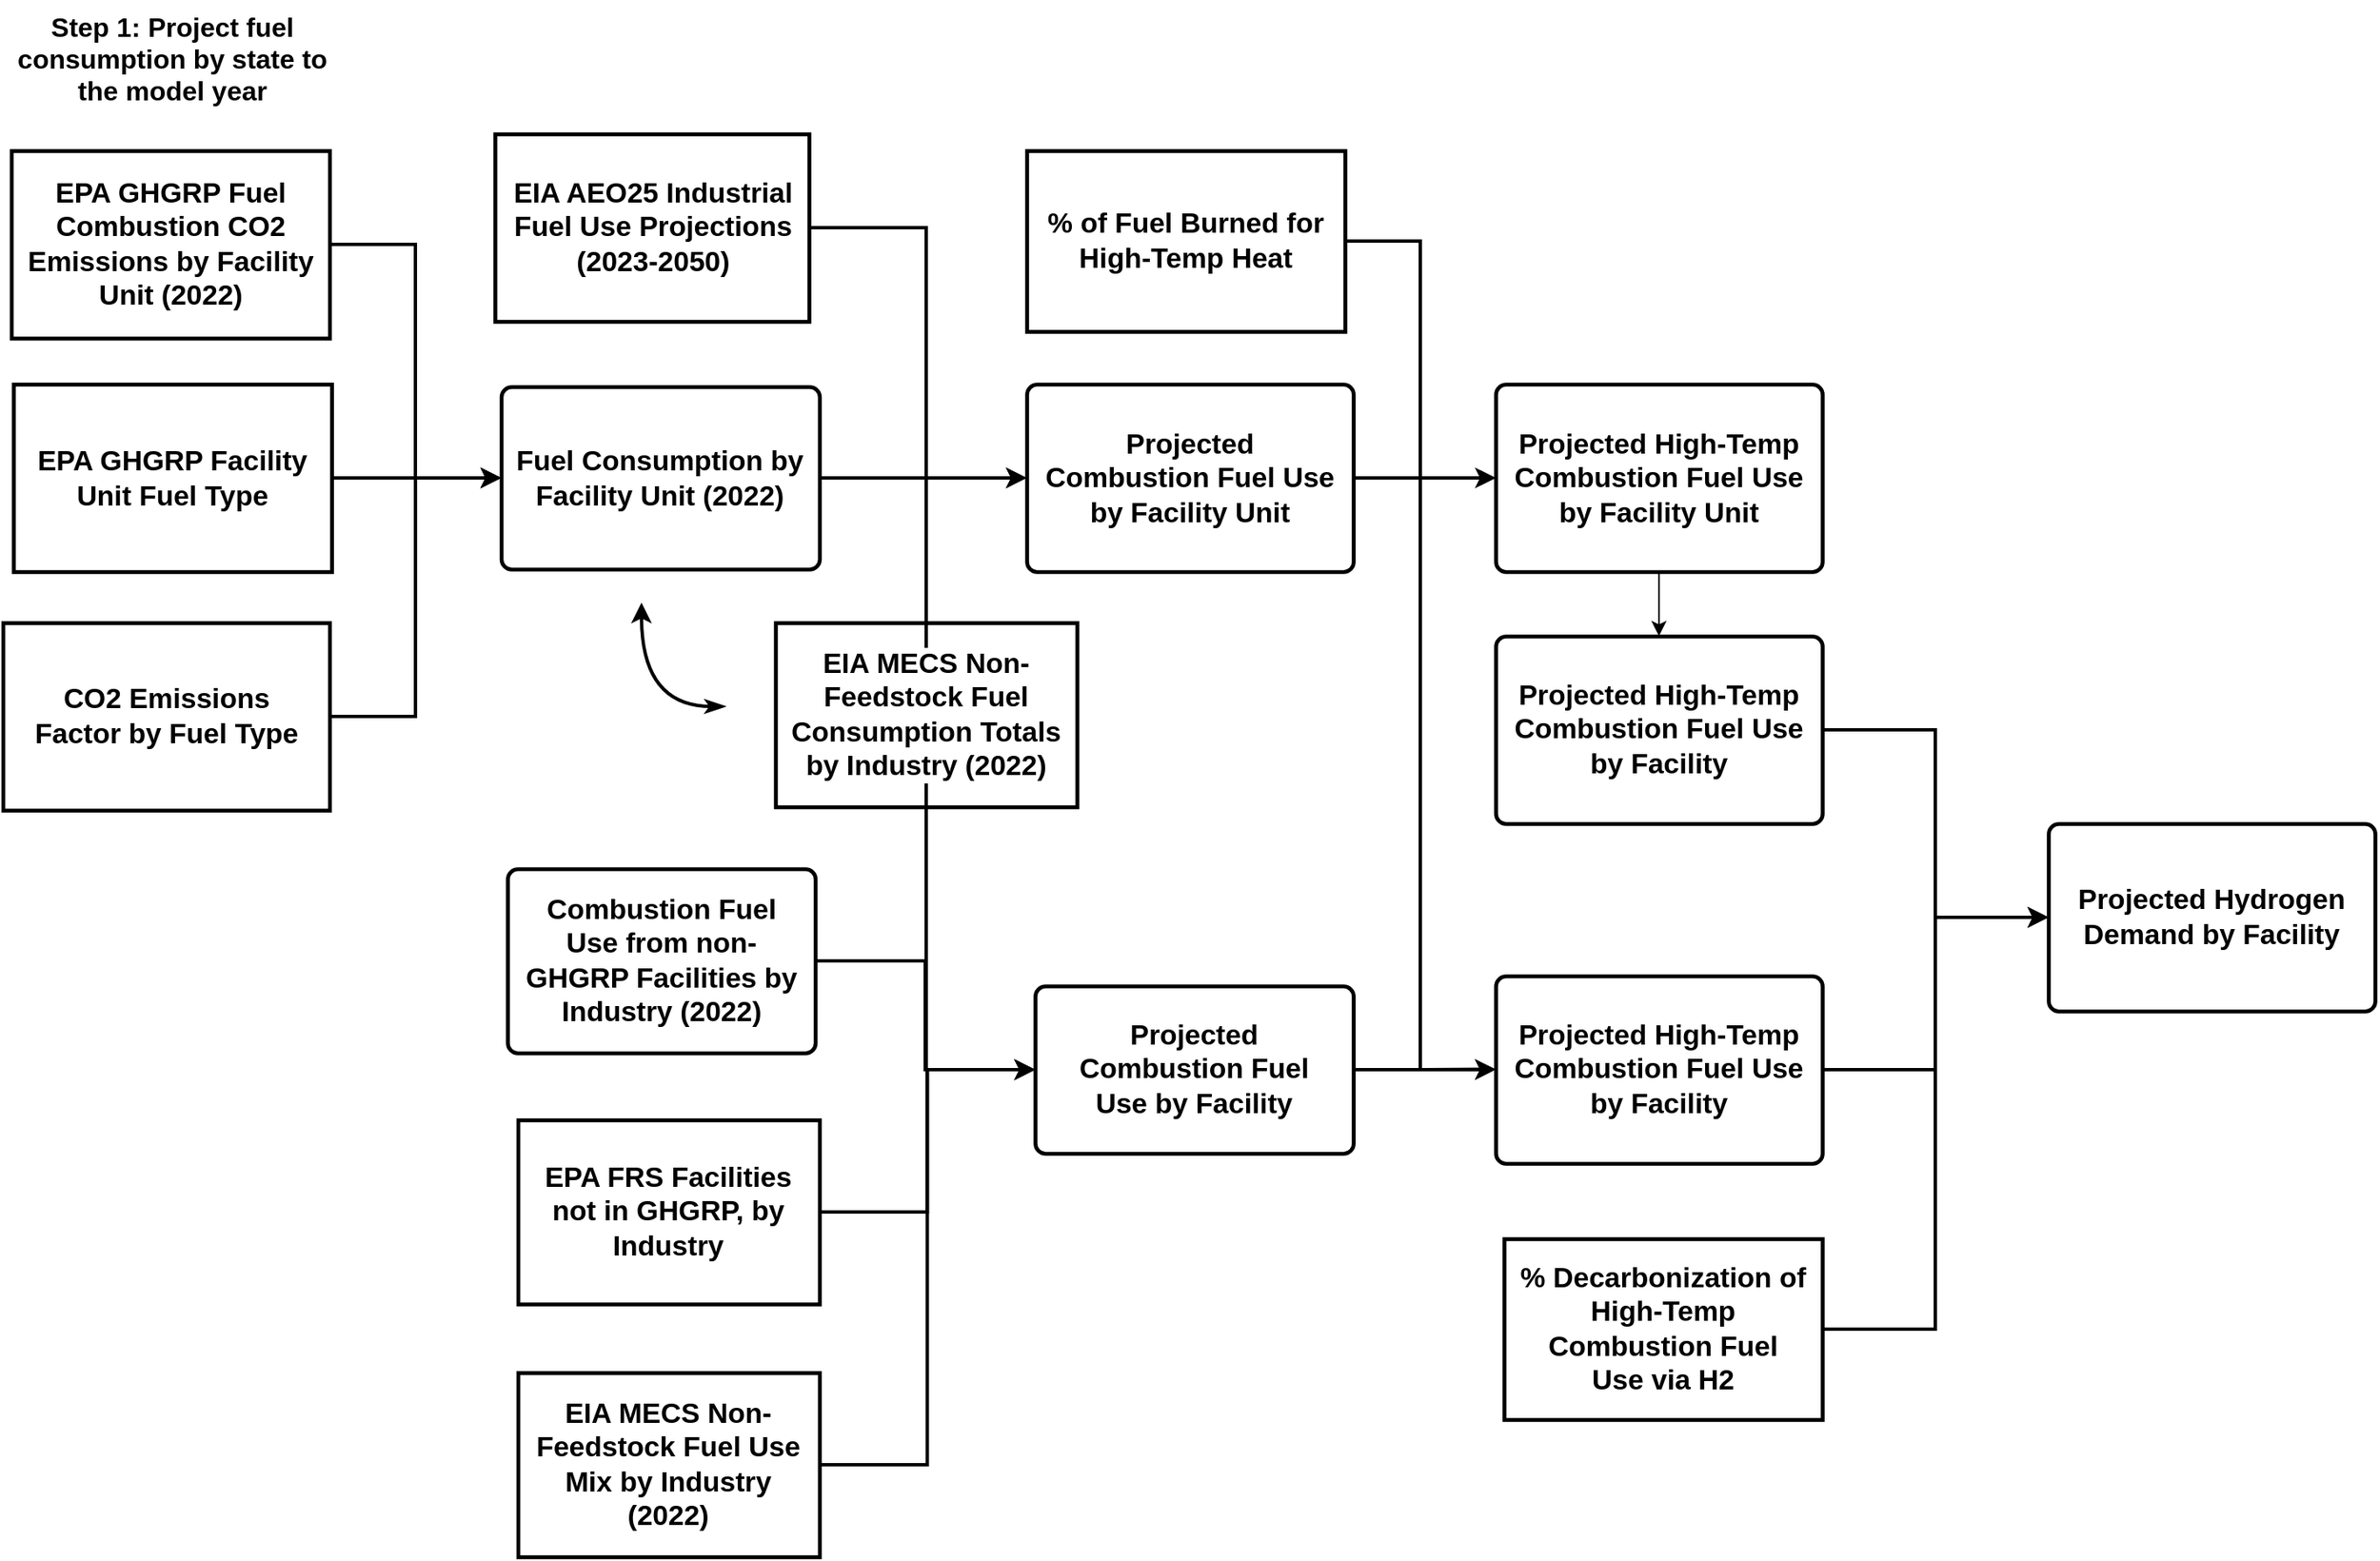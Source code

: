 <mxfile version="28.1.2">
  <diagram name="Page-1" id="Sk-UAw3IjdKQqPnJdrxi">
    <mxGraphModel dx="2427" dy="1507" grid="1" gridSize="10" guides="1" tooltips="1" connect="1" arrows="1" fold="1" page="0" pageScale="1" pageWidth="850" pageHeight="1100" math="0" shadow="0">
      <root>
        <mxCell id="0" />
        <mxCell id="1" parent="0" />
        <mxCell id="2BgXQ9gDA_9UjF-8s2wS-40" style="edgeStyle=orthogonalEdgeStyle;rounded=0;orthogonalLoop=1;jettySize=auto;html=1;entryX=0;entryY=0.5;entryDx=0;entryDy=0;strokeWidth=2;" parent="1" source="2BgXQ9gDA_9UjF-8s2wS-9" target="2BgXQ9gDA_9UjF-8s2wS-35" edge="1">
          <mxGeometry relative="1" as="geometry">
            <Array as="points">
              <mxPoint x="-130" y="-254" />
              <mxPoint x="-130" y="249" />
            </Array>
          </mxGeometry>
        </mxCell>
        <mxCell id="2BgXQ9gDA_9UjF-8s2wS-14" style="edgeStyle=orthogonalEdgeStyle;rounded=0;orthogonalLoop=1;jettySize=auto;html=1;exitX=1;exitY=0.5;exitDx=0;exitDy=0;entryX=0;entryY=0.5;entryDx=0;entryDy=0;strokeWidth=2;" parent="1" source="2BgXQ9gDA_9UjF-8s2wS-5" target="2BgXQ9gDA_9UjF-8s2wS-8" edge="1">
          <mxGeometry relative="1" as="geometry" />
        </mxCell>
        <mxCell id="2BgXQ9gDA_9UjF-8s2wS-5" value="EPA GHGRP Facility Unit Fuel Type" style="html=1;overflow=block;blockSpacing=1;whiteSpace=wrap;fontSize=16.8;fontStyle=1;align=center;spacing=9;strokeOpacity=100;fillOpacity=0;rounded=0;absoluteArcSize=1;arcSize=12;fillColor=#000000;strokeWidth=2.3;lucidId=Bf6ri0L1tkaB;" parent="1" vertex="1">
          <mxGeometry x="-675" y="-160.5" width="190" height="112" as="geometry" />
        </mxCell>
        <mxCell id="2BgXQ9gDA_9UjF-8s2wS-15" style="edgeStyle=orthogonalEdgeStyle;rounded=0;orthogonalLoop=1;jettySize=auto;html=1;entryX=0;entryY=0.5;entryDx=0;entryDy=0;strokeWidth=2;" parent="1" source="2BgXQ9gDA_9UjF-8s2wS-6" target="2BgXQ9gDA_9UjF-8s2wS-8" edge="1">
          <mxGeometry relative="1" as="geometry" />
        </mxCell>
        <mxCell id="2BgXQ9gDA_9UjF-8s2wS-6" value="CO2 Emissions Factor by Fuel Type" style="html=1;overflow=block;blockSpacing=1;whiteSpace=wrap;fontSize=16.8;fontStyle=1;align=center;spacing=9;strokeOpacity=100;fillOpacity=0;rounded=0;absoluteArcSize=1;arcSize=12;fillColor=#000000;strokeWidth=2.3;lucidId=fg6rZgMcyNaT;" parent="1" vertex="1">
          <mxGeometry x="-681.25" y="-18" width="195" height="112" as="geometry" />
        </mxCell>
        <mxCell id="2BgXQ9gDA_9UjF-8s2wS-7" value="&lt;span style=&quot;color: rgb(0, 0, 0); font-family: Helvetica; font-style: normal; font-variant-ligatures: normal; font-variant-caps: normal; letter-spacing: normal; orphans: 2; text-indent: 0px; text-transform: none; widows: 2; word-spacing: 0px; -webkit-text-stroke-width: 0px; white-space: normal; text-decoration-thickness: initial; text-decoration-style: initial; text-decoration-color: initial; float: none; display: inline !important;&quot;&gt;&lt;font style=&quot;font-size: 16px;&quot;&gt;&lt;b&gt;Step 1: Project fuel consumption by state to the model year&lt;/b&gt;&lt;/font&gt;&lt;/span&gt;" style="text;whiteSpace=wrap;html=1;align=center;fontStyle=0" parent="1" vertex="1">
          <mxGeometry x="-678.75" y="-390" width="197.5" height="70" as="geometry" />
        </mxCell>
        <mxCell id="2BgXQ9gDA_9UjF-8s2wS-21" style="edgeStyle=orthogonalEdgeStyle;rounded=0;orthogonalLoop=1;jettySize=auto;html=1;exitX=1;exitY=0.5;exitDx=0;exitDy=0;entryX=0;entryY=0.5;entryDx=0;entryDy=0;strokeWidth=2;" parent="1" source="2BgXQ9gDA_9UjF-8s2wS-8" target="2BgXQ9gDA_9UjF-8s2wS-10" edge="1">
          <mxGeometry relative="1" as="geometry" />
        </mxCell>
        <mxCell id="2BgXQ9gDA_9UjF-8s2wS-8" value="Fuel Consumption by Facility Unit (2022)" style="html=1;overflow=block;blockSpacing=1;whiteSpace=wrap;fontSize=16.8;fontStyle=1;align=center;spacing=9;strokeOpacity=100;fillOpacity=0;rounded=1;absoluteArcSize=1;arcSize=12;fillColor=#000000;strokeWidth=2.3;lucidId=Bf6ri0L1tkaB;" parent="1" vertex="1">
          <mxGeometry x="-383.75" y="-159" width="190" height="109" as="geometry" />
        </mxCell>
        <mxCell id="2BgXQ9gDA_9UjF-8s2wS-41" style="edgeStyle=orthogonalEdgeStyle;rounded=0;orthogonalLoop=1;jettySize=auto;html=1;exitX=1;exitY=0.5;exitDx=0;exitDy=0;entryX=0;entryY=0.5;entryDx=0;entryDy=0;strokeWidth=2;" parent="1" source="2BgXQ9gDA_9UjF-8s2wS-9" target="2BgXQ9gDA_9UjF-8s2wS-10" edge="1">
          <mxGeometry relative="1" as="geometry">
            <Array as="points">
              <mxPoint x="-130" y="-254" />
              <mxPoint x="-130" y="-104" />
            </Array>
          </mxGeometry>
        </mxCell>
        <mxCell id="2BgXQ9gDA_9UjF-8s2wS-9" value="EIA AEO25 Industrial Fuel Use Projections (2023-2050)" style="html=1;overflow=block;blockSpacing=1;whiteSpace=wrap;fontSize=16.8;fontStyle=1;align=center;spacing=9;strokeOpacity=100;fillOpacity=0;rounded=0;absoluteArcSize=1;arcSize=12;strokeWidth=2.3;lucidId=Ra_jEc_tzvwS;" parent="1" vertex="1">
          <mxGeometry x="-387.5" y="-310" width="187.5" height="112" as="geometry" />
        </mxCell>
        <mxCell id="2BgXQ9gDA_9UjF-8s2wS-23" style="edgeStyle=orthogonalEdgeStyle;rounded=0;orthogonalLoop=1;jettySize=auto;html=1;exitX=1;exitY=0.5;exitDx=0;exitDy=0;strokeWidth=2;" parent="1" source="2BgXQ9gDA_9UjF-8s2wS-10" target="2BgXQ9gDA_9UjF-8s2wS-12" edge="1">
          <mxGeometry relative="1" as="geometry" />
        </mxCell>
        <mxCell id="2BgXQ9gDA_9UjF-8s2wS-10" value="Projected Combustion Fuel Use by Facility Unit" style="html=1;overflow=block;blockSpacing=1;whiteSpace=wrap;fontSize=16.8;fontStyle=1;align=center;spacing=9;strokeOpacity=100;fillOpacity=0;rounded=1;absoluteArcSize=1;arcSize=12;fillColor=#FFFFFF;strokeWidth=2.3;lucidId=Bf6ri0L1tkaB;" parent="1" vertex="1">
          <mxGeometry x="-70" y="-160.5" width="195" height="112" as="geometry" />
        </mxCell>
        <mxCell id="2BgXQ9gDA_9UjF-8s2wS-22" style="edgeStyle=orthogonalEdgeStyle;rounded=0;orthogonalLoop=1;jettySize=auto;html=1;exitX=1;exitY=0.5;exitDx=0;exitDy=0;entryX=0;entryY=0.5;entryDx=0;entryDy=0;" parent="1" source="2BgXQ9gDA_9UjF-8s2wS-11" target="2BgXQ9gDA_9UjF-8s2wS-12" edge="1">
          <mxGeometry relative="1" as="geometry" />
        </mxCell>
        <mxCell id="2BgXQ9gDA_9UjF-8s2wS-43" style="edgeStyle=orthogonalEdgeStyle;rounded=0;orthogonalLoop=1;jettySize=auto;html=1;exitX=1;exitY=0.5;exitDx=0;exitDy=0;entryX=0;entryY=0.5;entryDx=0;entryDy=0;strokeWidth=2;" parent="1" source="2BgXQ9gDA_9UjF-8s2wS-11" target="2BgXQ9gDA_9UjF-8s2wS-42" edge="1">
          <mxGeometry relative="1" as="geometry" />
        </mxCell>
        <mxCell id="2BgXQ9gDA_9UjF-8s2wS-11" value="% of Fuel Burned for High-Temp Heat" style="html=1;overflow=block;blockSpacing=1;whiteSpace=wrap;fontSize=16.8;fontStyle=1;align=center;spacing=9;strokeOpacity=100;fillOpacity=0;rounded=0;absoluteArcSize=1;arcSize=12;fillColor=#000000;strokeWidth=2.3;lucidId=Bf6ri0L1tkaB;" parent="1" vertex="1">
          <mxGeometry x="-70" y="-300" width="190" height="108" as="geometry" />
        </mxCell>
        <mxCell id="sNm1VXjRkImq6HYzUvwD-4" style="edgeStyle=orthogonalEdgeStyle;rounded=0;orthogonalLoop=1;jettySize=auto;html=1;exitX=0.5;exitY=1;exitDx=0;exitDy=0;entryX=0.5;entryY=0;entryDx=0;entryDy=0;" edge="1" parent="1" source="2BgXQ9gDA_9UjF-8s2wS-12" target="sNm1VXjRkImq6HYzUvwD-3">
          <mxGeometry relative="1" as="geometry" />
        </mxCell>
        <mxCell id="2BgXQ9gDA_9UjF-8s2wS-12" value="Projected High-Temp Combustion Fuel Use by Facility Unit" style="html=1;overflow=block;blockSpacing=1;whiteSpace=wrap;fontSize=16.8;fontStyle=1;align=center;spacing=9;strokeOpacity=100;fillOpacity=0;rounded=1;absoluteArcSize=1;arcSize=12;fillColor=#000000;strokeWidth=2.3;lucidId=Bf6ri0L1tkaB;" parent="1" vertex="1">
          <mxGeometry x="210" y="-160.5" width="195" height="112" as="geometry" />
        </mxCell>
        <mxCell id="2BgXQ9gDA_9UjF-8s2wS-18" style="edgeStyle=orthogonalEdgeStyle;rounded=0;orthogonalLoop=1;jettySize=auto;html=1;entryX=0;entryY=0.5;entryDx=0;entryDy=0;strokeWidth=2;" parent="1" source="2BgXQ9gDA_9UjF-8s2wS-17" target="2BgXQ9gDA_9UjF-8s2wS-8" edge="1">
          <mxGeometry relative="1" as="geometry">
            <Array as="points">
              <mxPoint x="-435" y="-244" />
              <mxPoint x="-435" y="-104" />
            </Array>
          </mxGeometry>
        </mxCell>
        <mxCell id="2BgXQ9gDA_9UjF-8s2wS-17" value="EPA GHGRP Fuel Combustion CO2 Emissions by Facility Unit (2022)" style="html=1;overflow=block;blockSpacing=1;whiteSpace=wrap;fontSize=16.8;fontStyle=1;align=center;spacing=9;strokeOpacity=100;fillOpacity=0;rounded=0;absoluteArcSize=1;arcSize=12;fillColor=#000000;strokeWidth=2.3;lucidId=Bf6ri0L1tkaB;" parent="1" vertex="1">
          <mxGeometry x="-676.25" y="-300" width="190" height="112" as="geometry" />
        </mxCell>
        <mxCell id="2BgXQ9gDA_9UjF-8s2wS-31" style="edgeStyle=orthogonalEdgeStyle;rounded=0;orthogonalLoop=1;jettySize=auto;html=1;curved=1;endArrow=classicThin;endFill=1;startArrow=classic;startFill=1;strokeWidth=2;" parent="1" edge="1">
          <mxGeometry relative="1" as="geometry">
            <mxPoint x="-300" y="-30" as="sourcePoint" />
            <mxPoint x="-250" y="32" as="targetPoint" />
            <Array as="points">
              <mxPoint x="-300" y="32" />
            </Array>
          </mxGeometry>
        </mxCell>
        <mxCell id="2BgXQ9gDA_9UjF-8s2wS-36" style="edgeStyle=orthogonalEdgeStyle;rounded=0;orthogonalLoop=1;jettySize=auto;html=1;exitX=1;exitY=0.5;exitDx=0;exitDy=0;entryX=0;entryY=0.5;entryDx=0;entryDy=0;strokeWidth=2;" parent="1" source="2BgXQ9gDA_9UjF-8s2wS-33" target="2BgXQ9gDA_9UjF-8s2wS-35" edge="1">
          <mxGeometry relative="1" as="geometry" />
        </mxCell>
        <mxCell id="2BgXQ9gDA_9UjF-8s2wS-33" value="Combustion&amp;nbsp;Fuel Use from non-GHGRP Facilities by Industry (2022)" style="html=1;overflow=block;blockSpacing=1;whiteSpace=wrap;fontSize=16.8;fontStyle=1;align=center;spacing=9;strokeOpacity=100;fillOpacity=0;rounded=1;absoluteArcSize=1;arcSize=12;fillColor=#000000;strokeWidth=2.3;lucidId=fg6rZgMcyNaT;" parent="1" vertex="1">
          <mxGeometry x="-380" y="129" width="183.75" height="110" as="geometry" />
        </mxCell>
        <mxCell id="2BgXQ9gDA_9UjF-8s2wS-38" style="edgeStyle=orthogonalEdgeStyle;rounded=0;orthogonalLoop=1;jettySize=auto;html=1;entryX=0;entryY=0.5;entryDx=0;entryDy=0;strokeWidth=2;" parent="1" source="2BgXQ9gDA_9UjF-8s2wS-34" target="2BgXQ9gDA_9UjF-8s2wS-35" edge="1">
          <mxGeometry relative="1" as="geometry" />
        </mxCell>
        <mxCell id="2BgXQ9gDA_9UjF-8s2wS-34" value="EPA FRS Facilities not in GHGRP, by Industry" style="html=1;overflow=block;blockSpacing=1;whiteSpace=wrap;fontSize=16.8;fontStyle=1;align=center;spacing=9;strokeOpacity=100;fillOpacity=0;rounded=0;absoluteArcSize=1;arcSize=12;fillColor=#000000;strokeWidth=2.3;lucidId=Bf6ri0L1tkaB;" parent="1" vertex="1">
          <mxGeometry x="-373.75" y="279" width="180" height="110" as="geometry" />
        </mxCell>
        <mxCell id="2BgXQ9gDA_9UjF-8s2wS-44" style="edgeStyle=orthogonalEdgeStyle;rounded=0;orthogonalLoop=1;jettySize=auto;html=1;exitX=1;exitY=0.5;exitDx=0;exitDy=0;strokeWidth=2;" parent="1" source="2BgXQ9gDA_9UjF-8s2wS-35" edge="1">
          <mxGeometry relative="1" as="geometry">
            <mxPoint x="210" y="248.75" as="targetPoint" />
          </mxGeometry>
        </mxCell>
        <mxCell id="2BgXQ9gDA_9UjF-8s2wS-35" value="Projected Combustion Fuel Use by Facility" style="html=1;overflow=block;blockSpacing=1;whiteSpace=wrap;fontSize=16.8;fontStyle=1;align=center;spacing=9;strokeOpacity=100;fillOpacity=0;rounded=1;absoluteArcSize=1;arcSize=12;fillColor=#000000;strokeWidth=2.3;lucidId=fg6rZgMcyNaT;" parent="1" vertex="1">
          <mxGeometry x="-65" y="199" width="190" height="100" as="geometry" />
        </mxCell>
        <mxCell id="2BgXQ9gDA_9UjF-8s2wS-32" value="EIA MECS Non-Feedstock Fuel Consumption Totals by Industry (2022)" style="html=1;overflow=block;blockSpacing=1;whiteSpace=wrap;fontSize=16.8;fontStyle=1;align=center;spacing=9;strokeOpacity=100;fillOpacity=0;rounded=0;absoluteArcSize=1;arcSize=12;strokeWidth=2.3;lucidId=Bf6ri0L1tkaB;fillColor=default;labelBackgroundColor=default;labelBorderColor=none;textShadow=0;fontColor=default;" parent="1" vertex="1">
          <mxGeometry x="-220" y="-18" width="180" height="110" as="geometry" />
        </mxCell>
        <mxCell id="sNm1VXjRkImq6HYzUvwD-9" style="edgeStyle=orthogonalEdgeStyle;rounded=0;orthogonalLoop=1;jettySize=auto;html=1;exitX=1;exitY=0.5;exitDx=0;exitDy=0;entryX=0;entryY=0.5;entryDx=0;entryDy=0;strokeWidth=2;" edge="1" parent="1" source="2BgXQ9gDA_9UjF-8s2wS-42" target="sNm1VXjRkImq6HYzUvwD-8">
          <mxGeometry relative="1" as="geometry" />
        </mxCell>
        <mxCell id="2BgXQ9gDA_9UjF-8s2wS-42" value="Projected High-Temp Combustion Fuel Use by Facility" style="html=1;overflow=block;blockSpacing=1;whiteSpace=wrap;fontSize=16.8;fontStyle=1;align=center;spacing=9;strokeOpacity=100;fillOpacity=0;rounded=1;absoluteArcSize=1;arcSize=12;fillColor=#000000;strokeWidth=2.3;lucidId=Bf6ri0L1tkaB;" parent="1" vertex="1">
          <mxGeometry x="210" y="193" width="195" height="112" as="geometry" />
        </mxCell>
        <mxCell id="2BgXQ9gDA_9UjF-8s2wS-46" style="edgeStyle=orthogonalEdgeStyle;rounded=0;orthogonalLoop=1;jettySize=auto;html=1;exitX=1;exitY=0.5;exitDx=0;exitDy=0;entryX=0;entryY=0.5;entryDx=0;entryDy=0;strokeWidth=2;" parent="1" source="2BgXQ9gDA_9UjF-8s2wS-45" target="2BgXQ9gDA_9UjF-8s2wS-35" edge="1">
          <mxGeometry relative="1" as="geometry" />
        </mxCell>
        <mxCell id="2BgXQ9gDA_9UjF-8s2wS-45" value="EIA MECS Non-Feedstock Fuel Use Mix by Industry (2022)" style="html=1;overflow=block;blockSpacing=1;whiteSpace=wrap;fontSize=16.8;fontStyle=1;align=center;spacing=9;strokeOpacity=100;fillOpacity=0;rounded=0;absoluteArcSize=1;arcSize=12;strokeWidth=2.3;lucidId=Bf6ri0L1tkaB;" parent="1" vertex="1">
          <mxGeometry x="-373.75" y="430" width="180" height="110" as="geometry" />
        </mxCell>
        <mxCell id="sNm1VXjRkImq6HYzUvwD-10" style="edgeStyle=orthogonalEdgeStyle;rounded=0;orthogonalLoop=1;jettySize=auto;html=1;exitX=1;exitY=0.5;exitDx=0;exitDy=0;entryX=0;entryY=0.5;entryDx=0;entryDy=0;strokeWidth=2;" edge="1" parent="1" source="sNm1VXjRkImq6HYzUvwD-3" target="sNm1VXjRkImq6HYzUvwD-8">
          <mxGeometry relative="1" as="geometry" />
        </mxCell>
        <mxCell id="sNm1VXjRkImq6HYzUvwD-3" value="Projected High-Temp Combustion Fuel Use by Facility" style="html=1;overflow=block;blockSpacing=1;whiteSpace=wrap;fontSize=16.8;fontStyle=1;align=center;spacing=9;strokeOpacity=100;fillOpacity=0;rounded=1;absoluteArcSize=1;arcSize=12;fillColor=#000000;strokeWidth=2.3;lucidId=Bf6ri0L1tkaB;" vertex="1" parent="1">
          <mxGeometry x="210" y="-10" width="195" height="112" as="geometry" />
        </mxCell>
        <mxCell id="sNm1VXjRkImq6HYzUvwD-11" style="edgeStyle=orthogonalEdgeStyle;rounded=0;orthogonalLoop=1;jettySize=auto;html=1;entryX=0;entryY=0.5;entryDx=0;entryDy=0;strokeWidth=2;" edge="1" parent="1" source="sNm1VXjRkImq6HYzUvwD-6" target="sNm1VXjRkImq6HYzUvwD-8">
          <mxGeometry relative="1" as="geometry" />
        </mxCell>
        <mxCell id="sNm1VXjRkImq6HYzUvwD-6" value="% Decarbonization of High-Temp Combustion Fuel Use via H2" style="html=1;overflow=block;blockSpacing=1;whiteSpace=wrap;fontSize=16.8;fontStyle=1;align=center;spacing=9;strokeOpacity=100;fillOpacity=0;rounded=0;absoluteArcSize=1;arcSize=12;fillColor=#000000;strokeWidth=2.3;lucidId=Bf6ri0L1tkaB;" vertex="1" parent="1">
          <mxGeometry x="215" y="350" width="190" height="108" as="geometry" />
        </mxCell>
        <mxCell id="sNm1VXjRkImq6HYzUvwD-8" value="Projected Hydrogen Demand by Facility" style="html=1;overflow=block;blockSpacing=1;whiteSpace=wrap;fontSize=16.8;fontStyle=1;align=center;spacing=9;strokeOpacity=100;fillOpacity=0;rounded=1;absoluteArcSize=1;arcSize=12;fillColor=#000000;strokeWidth=2.3;lucidId=Bf6ri0L1tkaB;" vertex="1" parent="1">
          <mxGeometry x="540" y="102" width="195" height="112" as="geometry" />
        </mxCell>
      </root>
    </mxGraphModel>
  </diagram>
</mxfile>
